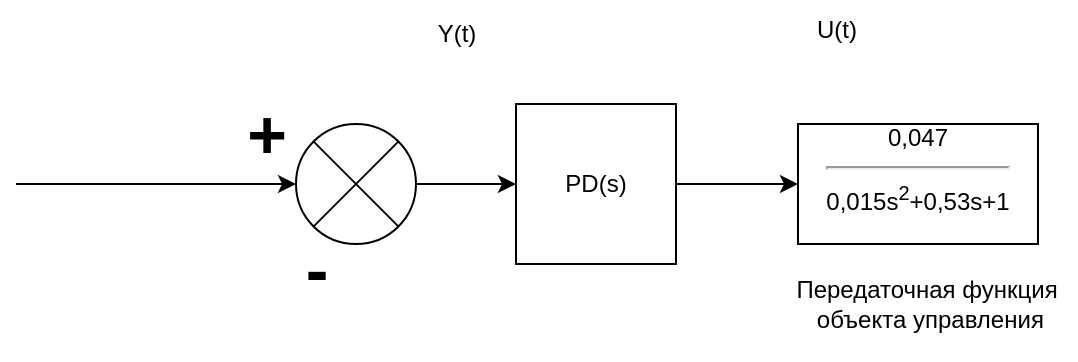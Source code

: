 <mxfile version="24.4.13" type="github">
  <diagram name="Страница — 1" id="W8DhVaYcGhDZfKBGQbMc">
    <mxGraphModel dx="1179" dy="688" grid="1" gridSize="10" guides="1" tooltips="1" connect="1" arrows="1" fold="1" page="1" pageScale="1" pageWidth="827" pageHeight="1169" math="0" shadow="0">
      <root>
        <mxCell id="0" />
        <mxCell id="1" parent="0" />
        <mxCell id="TaUqz_f2WRjTD8NGO_VL-4" value="" style="edgeStyle=orthogonalEdgeStyle;rounded=0;orthogonalLoop=1;jettySize=auto;html=1;" edge="1" parent="1" source="TaUqz_f2WRjTD8NGO_VL-1" target="TaUqz_f2WRjTD8NGO_VL-3">
          <mxGeometry relative="1" as="geometry" />
        </mxCell>
        <mxCell id="TaUqz_f2WRjTD8NGO_VL-1" value="" style="shape=sumEllipse;perimeter=ellipsePerimeter;whiteSpace=wrap;html=1;backgroundOutline=1;" vertex="1" parent="1">
          <mxGeometry x="270" y="170" width="60" height="60" as="geometry" />
        </mxCell>
        <mxCell id="TaUqz_f2WRjTD8NGO_VL-2" value="" style="endArrow=classic;html=1;rounded=0;entryX=0;entryY=0.5;entryDx=0;entryDy=0;" edge="1" parent="1" target="TaUqz_f2WRjTD8NGO_VL-1">
          <mxGeometry width="50" height="50" relative="1" as="geometry">
            <mxPoint x="130" y="200" as="sourcePoint" />
            <mxPoint x="440" y="280" as="targetPoint" />
            <Array as="points">
              <mxPoint x="170" y="200" />
            </Array>
          </mxGeometry>
        </mxCell>
        <mxCell id="TaUqz_f2WRjTD8NGO_VL-8" value="" style="edgeStyle=orthogonalEdgeStyle;rounded=0;orthogonalLoop=1;jettySize=auto;html=1;" edge="1" parent="1" source="TaUqz_f2WRjTD8NGO_VL-3" target="TaUqz_f2WRjTD8NGO_VL-7">
          <mxGeometry relative="1" as="geometry" />
        </mxCell>
        <mxCell id="TaUqz_f2WRjTD8NGO_VL-3" value="PD(s)" style="whiteSpace=wrap;html=1;aspect=fixed;" vertex="1" parent="1">
          <mxGeometry x="380" y="160" width="80" height="80" as="geometry" />
        </mxCell>
        <mxCell id="TaUqz_f2WRjTD8NGO_VL-5" value="Y(t)" style="text;html=1;align=center;verticalAlign=middle;resizable=0;points=[];autosize=1;strokeColor=none;fillColor=none;" vertex="1" parent="1">
          <mxGeometry x="330" y="110" width="40" height="30" as="geometry" />
        </mxCell>
        <mxCell id="TaUqz_f2WRjTD8NGO_VL-6" value="U(t)" style="text;html=1;align=center;verticalAlign=middle;resizable=0;points=[];autosize=1;strokeColor=none;fillColor=none;" vertex="1" parent="1">
          <mxGeometry x="520" y="108" width="40" height="30" as="geometry" />
        </mxCell>
        <mxCell id="TaUqz_f2WRjTD8NGO_VL-7" value="0,047&lt;div&gt;&lt;hr&gt;0,015s&lt;sup&gt;2&lt;/sup&gt;+0,53s+1&lt;br&gt;&lt;br&gt;&lt;/div&gt;" style="whiteSpace=wrap;html=1;" vertex="1" parent="1">
          <mxGeometry x="521" y="170" width="120" height="60" as="geometry" />
        </mxCell>
        <mxCell id="TaUqz_f2WRjTD8NGO_VL-9" value="Передаточная функция&lt;br&gt;&amp;nbsp;объекта управления" style="text;html=1;align=center;verticalAlign=middle;resizable=0;points=[];autosize=1;strokeColor=none;fillColor=none;" vertex="1" parent="1">
          <mxGeometry x="510" y="240" width="150" height="40" as="geometry" />
        </mxCell>
        <mxCell id="TaUqz_f2WRjTD8NGO_VL-10" value="&lt;h1&gt;&lt;font style=&quot;font-size: 34px;&quot;&gt;-&lt;/font&gt;&lt;/h1&gt;" style="text;html=1;align=center;verticalAlign=middle;resizable=0;points=[];autosize=1;strokeColor=none;fillColor=none;" vertex="1" parent="1">
          <mxGeometry x="265" y="198" width="30" height="90" as="geometry" />
        </mxCell>
        <mxCell id="TaUqz_f2WRjTD8NGO_VL-11" value="&lt;h1&gt;&lt;font style=&quot;font-size: 34px;&quot;&gt;+&lt;/font&gt;&lt;/h1&gt;" style="text;html=1;align=center;verticalAlign=middle;resizable=0;points=[];autosize=1;strokeColor=none;fillColor=none;" vertex="1" parent="1">
          <mxGeometry x="235" y="130" width="40" height="90" as="geometry" />
        </mxCell>
      </root>
    </mxGraphModel>
  </diagram>
</mxfile>
